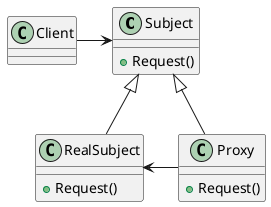 @startuml Proxy

class Subject {
    +Request()
}

class RealSubject {
    +Request()
}

Subject <|-- RealSubject

class Proxy {
    +Request()
}

Subject <|-- Proxy
RealSubject <- Proxy

class Client
Client -> Subject

@enduml